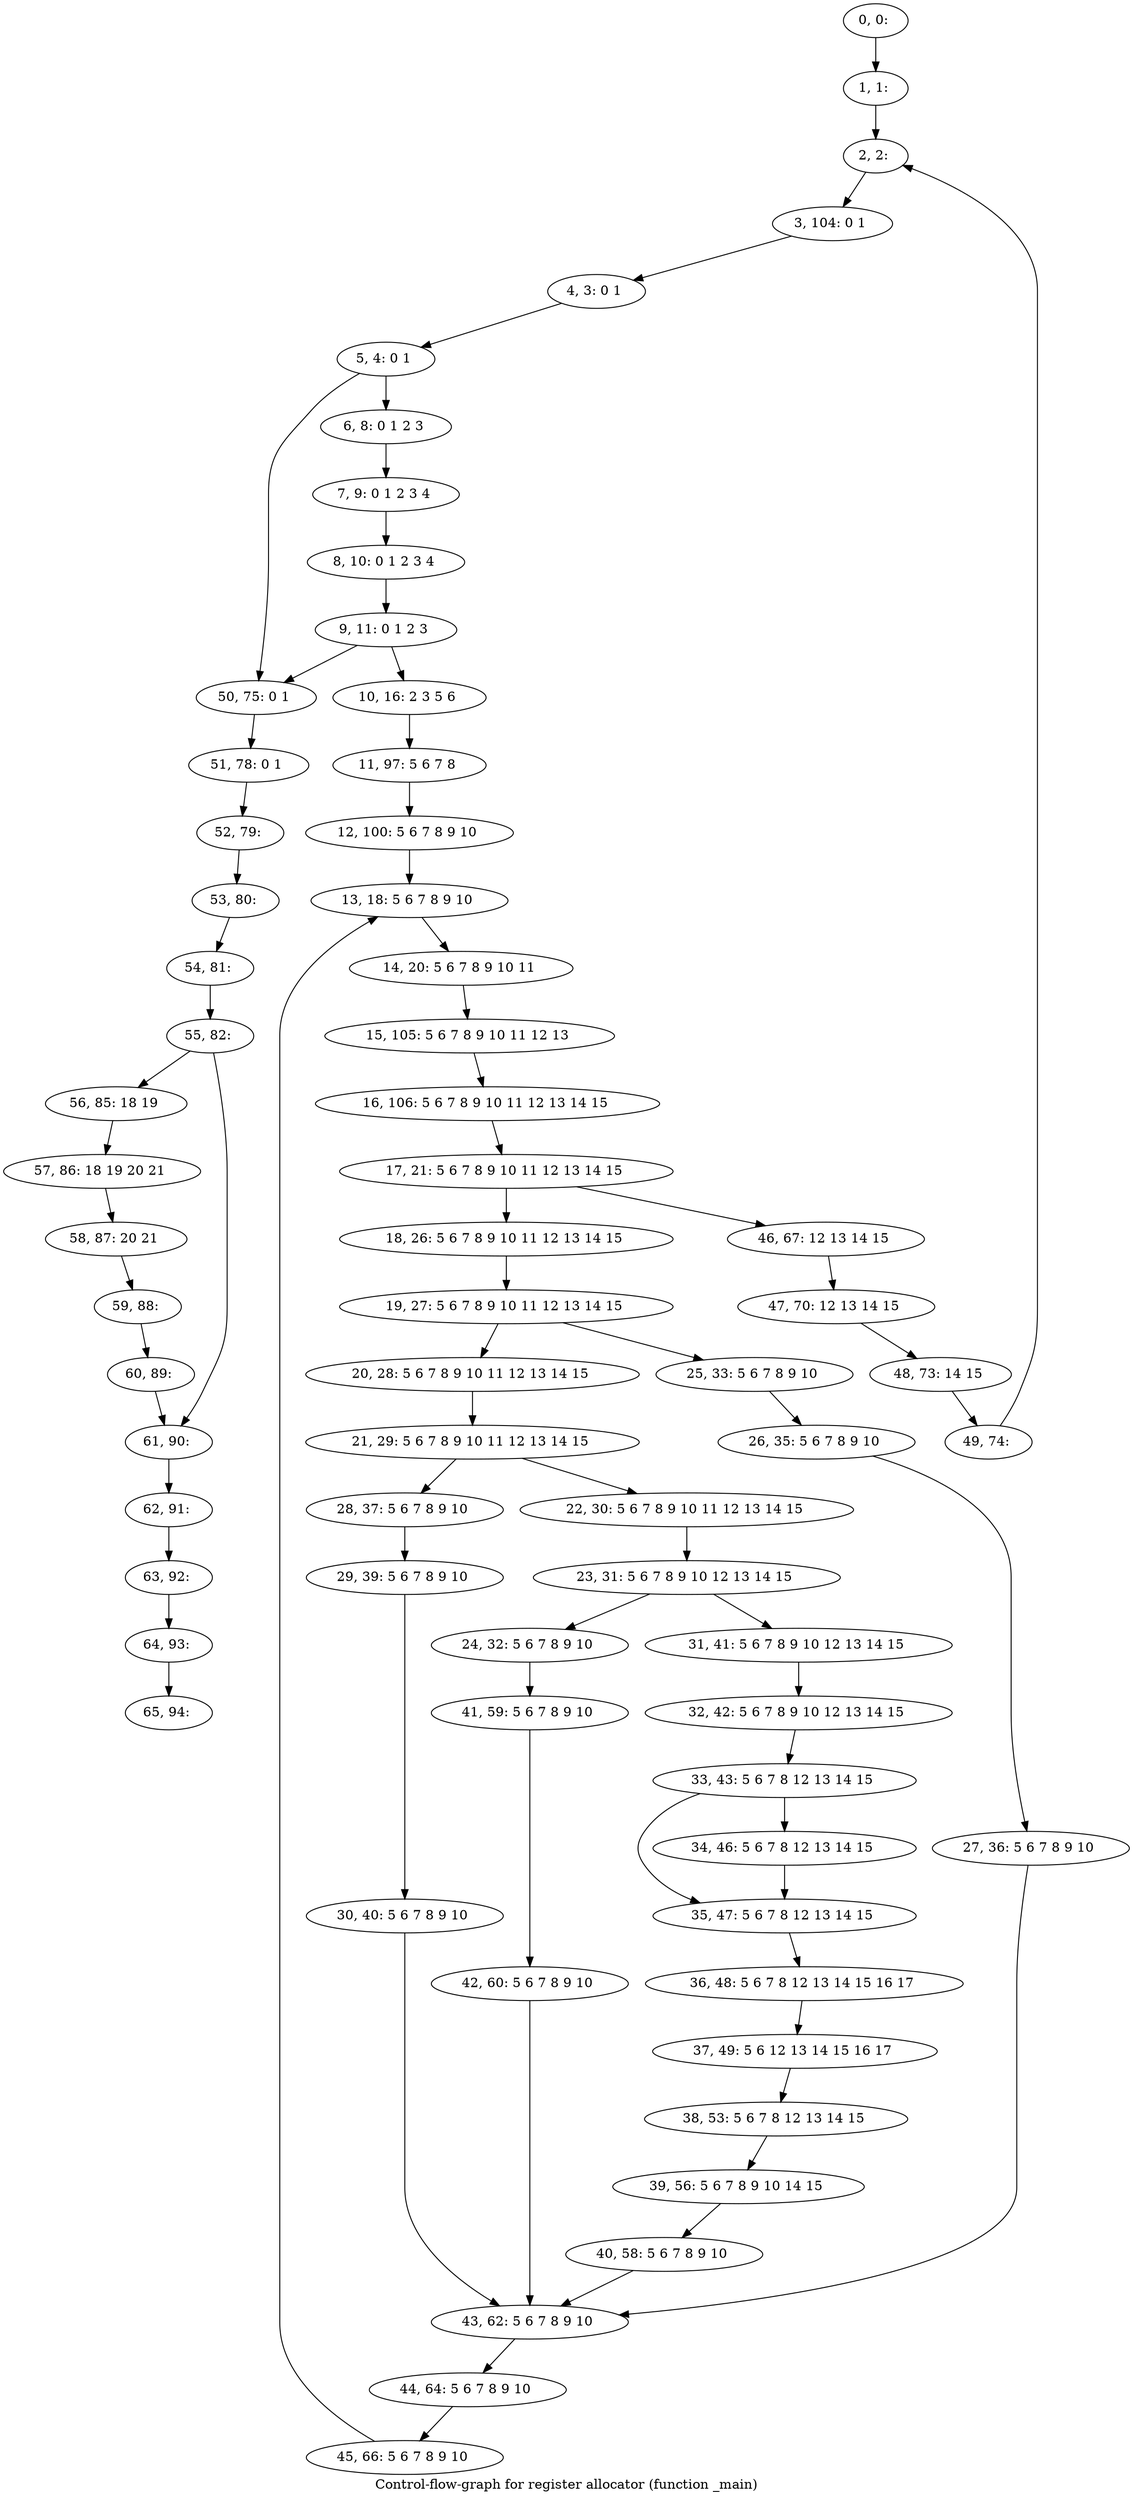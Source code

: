digraph G {
graph [label="Control-flow-graph for register allocator (function _main)"]
0[label="0, 0: "];
1[label="1, 1: "];
2[label="2, 2: "];
3[label="3, 104: 0 1 "];
4[label="4, 3: 0 1 "];
5[label="5, 4: 0 1 "];
6[label="6, 8: 0 1 2 3 "];
7[label="7, 9: 0 1 2 3 4 "];
8[label="8, 10: 0 1 2 3 4 "];
9[label="9, 11: 0 1 2 3 "];
10[label="10, 16: 2 3 5 6 "];
11[label="11, 97: 5 6 7 8 "];
12[label="12, 100: 5 6 7 8 9 10 "];
13[label="13, 18: 5 6 7 8 9 10 "];
14[label="14, 20: 5 6 7 8 9 10 11 "];
15[label="15, 105: 5 6 7 8 9 10 11 12 13 "];
16[label="16, 106: 5 6 7 8 9 10 11 12 13 14 15 "];
17[label="17, 21: 5 6 7 8 9 10 11 12 13 14 15 "];
18[label="18, 26: 5 6 7 8 9 10 11 12 13 14 15 "];
19[label="19, 27: 5 6 7 8 9 10 11 12 13 14 15 "];
20[label="20, 28: 5 6 7 8 9 10 11 12 13 14 15 "];
21[label="21, 29: 5 6 7 8 9 10 11 12 13 14 15 "];
22[label="22, 30: 5 6 7 8 9 10 11 12 13 14 15 "];
23[label="23, 31: 5 6 7 8 9 10 12 13 14 15 "];
24[label="24, 32: 5 6 7 8 9 10 "];
25[label="25, 33: 5 6 7 8 9 10 "];
26[label="26, 35: 5 6 7 8 9 10 "];
27[label="27, 36: 5 6 7 8 9 10 "];
28[label="28, 37: 5 6 7 8 9 10 "];
29[label="29, 39: 5 6 7 8 9 10 "];
30[label="30, 40: 5 6 7 8 9 10 "];
31[label="31, 41: 5 6 7 8 9 10 12 13 14 15 "];
32[label="32, 42: 5 6 7 8 9 10 12 13 14 15 "];
33[label="33, 43: 5 6 7 8 12 13 14 15 "];
34[label="34, 46: 5 6 7 8 12 13 14 15 "];
35[label="35, 47: 5 6 7 8 12 13 14 15 "];
36[label="36, 48: 5 6 7 8 12 13 14 15 16 17 "];
37[label="37, 49: 5 6 12 13 14 15 16 17 "];
38[label="38, 53: 5 6 7 8 12 13 14 15 "];
39[label="39, 56: 5 6 7 8 9 10 14 15 "];
40[label="40, 58: 5 6 7 8 9 10 "];
41[label="41, 59: 5 6 7 8 9 10 "];
42[label="42, 60: 5 6 7 8 9 10 "];
43[label="43, 62: 5 6 7 8 9 10 "];
44[label="44, 64: 5 6 7 8 9 10 "];
45[label="45, 66: 5 6 7 8 9 10 "];
46[label="46, 67: 12 13 14 15 "];
47[label="47, 70: 12 13 14 15 "];
48[label="48, 73: 14 15 "];
49[label="49, 74: "];
50[label="50, 75: 0 1 "];
51[label="51, 78: 0 1 "];
52[label="52, 79: "];
53[label="53, 80: "];
54[label="54, 81: "];
55[label="55, 82: "];
56[label="56, 85: 18 19 "];
57[label="57, 86: 18 19 20 21 "];
58[label="58, 87: 20 21 "];
59[label="59, 88: "];
60[label="60, 89: "];
61[label="61, 90: "];
62[label="62, 91: "];
63[label="63, 92: "];
64[label="64, 93: "];
65[label="65, 94: "];
0->1 ;
1->2 ;
2->3 ;
3->4 ;
4->5 ;
5->6 ;
5->50 ;
6->7 ;
7->8 ;
8->9 ;
9->10 ;
9->50 ;
10->11 ;
11->12 ;
12->13 ;
13->14 ;
14->15 ;
15->16 ;
16->17 ;
17->18 ;
17->46 ;
18->19 ;
19->20 ;
19->25 ;
20->21 ;
21->22 ;
21->28 ;
22->23 ;
23->24 ;
23->31 ;
24->41 ;
25->26 ;
26->27 ;
27->43 ;
28->29 ;
29->30 ;
30->43 ;
31->32 ;
32->33 ;
33->34 ;
33->35 ;
34->35 ;
35->36 ;
36->37 ;
37->38 ;
38->39 ;
39->40 ;
40->43 ;
41->42 ;
42->43 ;
43->44 ;
44->45 ;
45->13 ;
46->47 ;
47->48 ;
48->49 ;
49->2 ;
50->51 ;
51->52 ;
52->53 ;
53->54 ;
54->55 ;
55->56 ;
55->61 ;
56->57 ;
57->58 ;
58->59 ;
59->60 ;
60->61 ;
61->62 ;
62->63 ;
63->64 ;
64->65 ;
}
